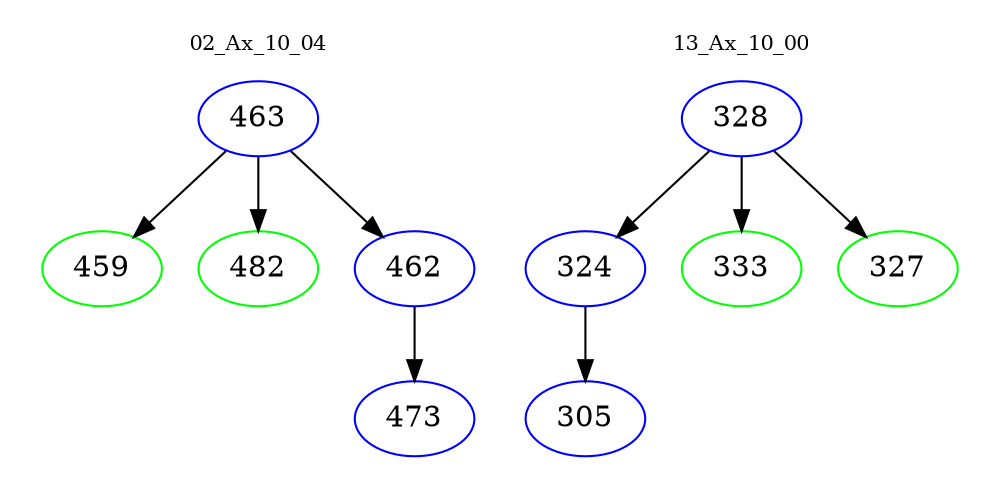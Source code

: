 digraph{
subgraph cluster_0 {
color = white
label = "02_Ax_10_04";
fontsize=10;
T0_463 [label="463", color="blue"]
T0_463 -> T0_459 [color="black"]
T0_459 [label="459", color="green"]
T0_463 -> T0_482 [color="black"]
T0_482 [label="482", color="green"]
T0_463 -> T0_462 [color="black"]
T0_462 [label="462", color="blue"]
T0_462 -> T0_473 [color="black"]
T0_473 [label="473", color="blue"]
}
subgraph cluster_1 {
color = white
label = "13_Ax_10_00";
fontsize=10;
T1_328 [label="328", color="blue"]
T1_328 -> T1_324 [color="black"]
T1_324 [label="324", color="blue"]
T1_324 -> T1_305 [color="black"]
T1_305 [label="305", color="blue"]
T1_328 -> T1_333 [color="black"]
T1_333 [label="333", color="green"]
T1_328 -> T1_327 [color="black"]
T1_327 [label="327", color="green"]
}
}
